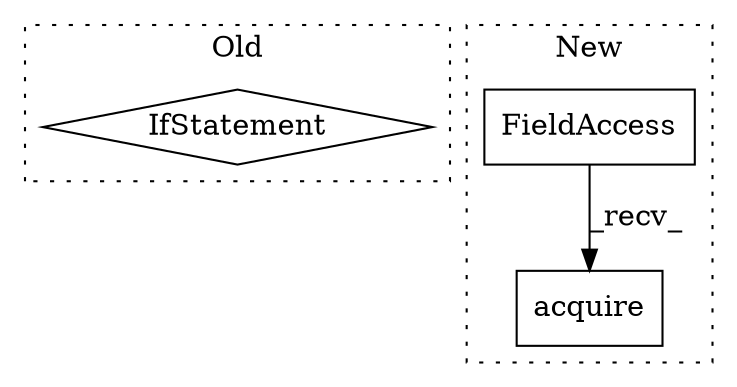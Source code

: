 digraph G {
subgraph cluster0 {
1 [label="IfStatement" a="25" s="28943,28992" l="12,2" shape="diamond"];
label = "Old";
style="dotted";
}
subgraph cluster1 {
2 [label="acquire" a="32" s="25732" l="9" shape="box"];
3 [label="FieldAccess" a="22" s="25716" l="15" shape="box"];
label = "New";
style="dotted";
}
3 -> 2 [label="_recv_"];
}